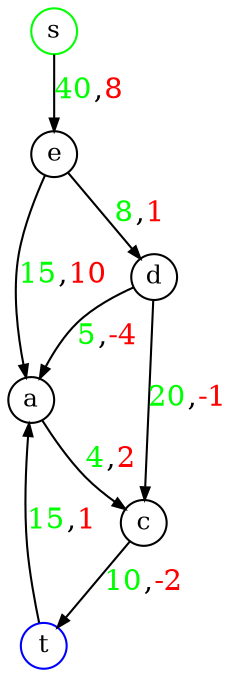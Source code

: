 digraph Gv2{
              graph [nodesep="0.3", ranksep="0.3",fontsize=12]
              node [shape=circle,fixedsize=true,width=.3,height=.3,fontsize=12]
              edge [arrowsize=0.6]

              s -> e [label = <<font color="green">40</font>,<font color="red">8</font>>]
              e -> a [label = <<font color="green">15</font>,<font color="red">10</font>>]
              e -> d [label = <<font color="green">8</font>,<font color="red">1</font>>]
              d -> a [label = <<font color="green">5</font>,<font color="red">-4</font>>]
              d -> c [label = <<font color="green">20</font>,<font color="red">-1</font>>]
              a -> c [label = <<font color="green">4</font>,<font color="red">2</font>>]
              c -> t [label = <<font color="green">10</font>,<font color="red">-2</font>>]
              t -> a [label = <<font color="green">15</font>,<font color="red">1</font>>]

              s [label="s",color=green]
              e [label="e"]
              a [label="a"]
              d [label="d"]
              c [label="c"]
              t [label="t",color=blue]
}
